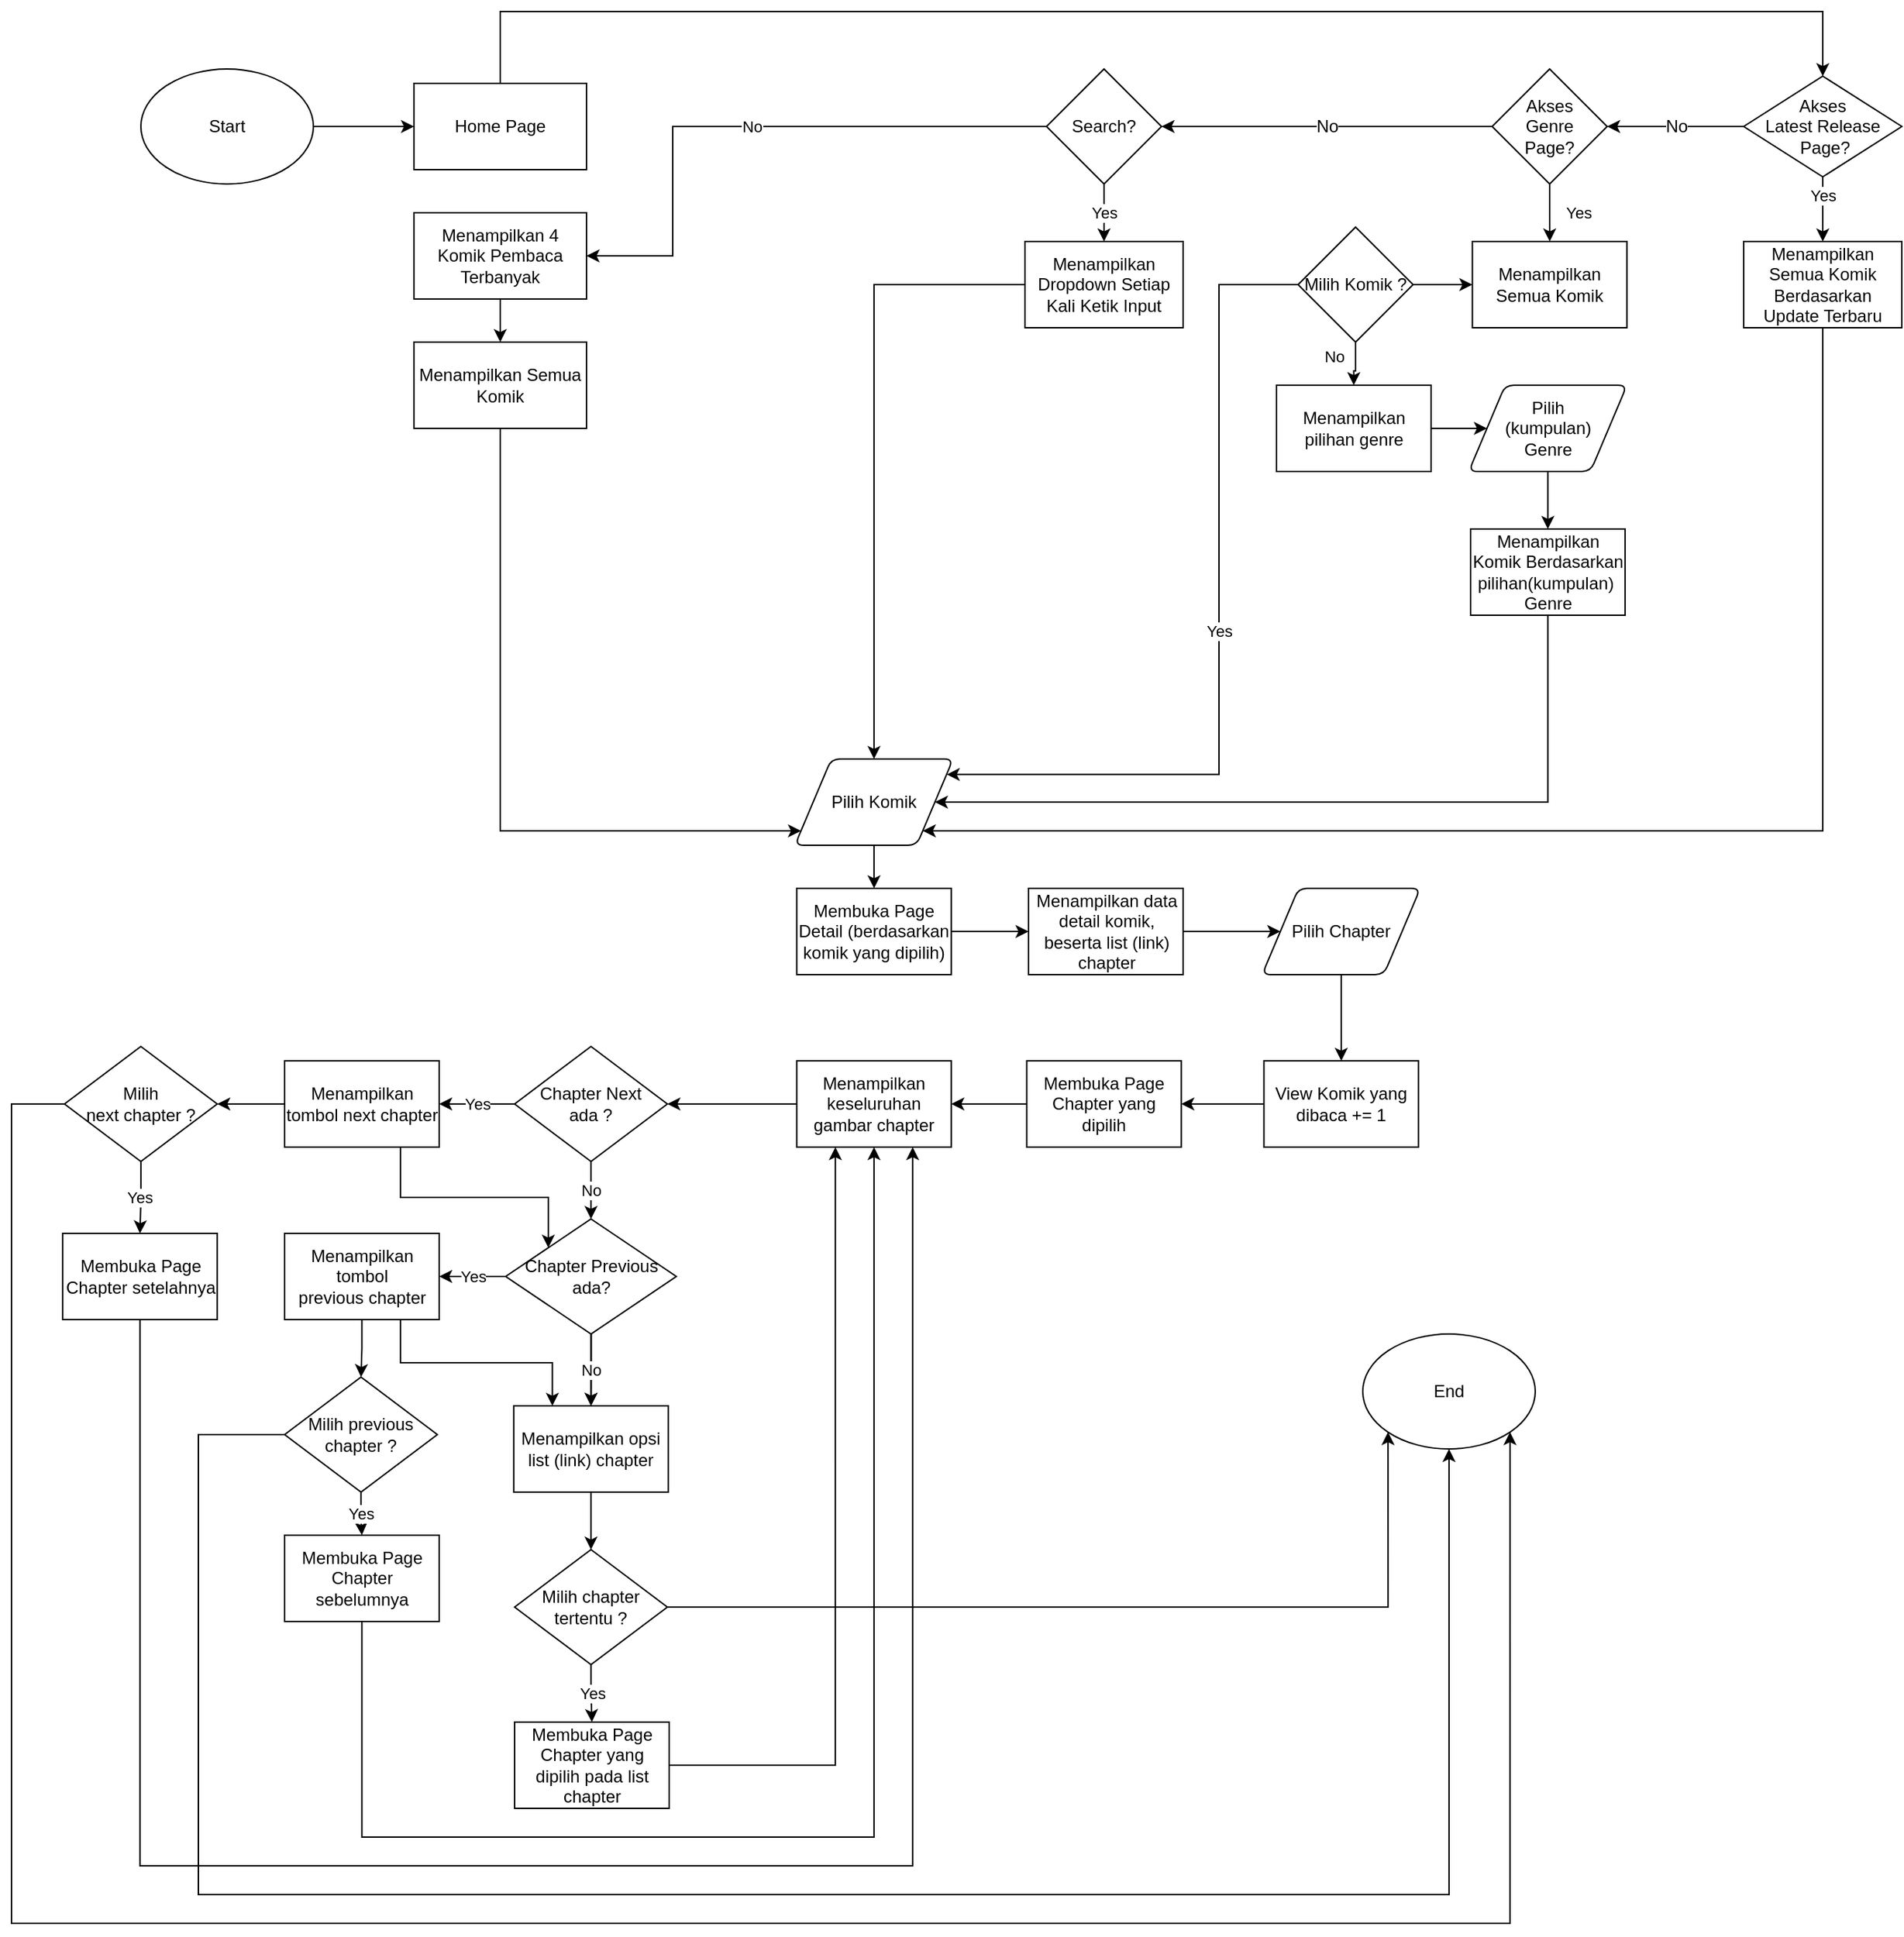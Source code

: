 <mxfile version="16.4.2" type="github" pages="2">
  <diagram id="MRGRqMaikFaxlfrI9b6N" name="Flow Diagram">
    <mxGraphModel dx="1038" dy="585" grid="1" gridSize="10" guides="1" tooltips="1" connect="1" arrows="1" fold="1" page="1" pageScale="1" pageWidth="850" pageHeight="1100" math="0" shadow="0">
      <root>
        <mxCell id="Ze1u-mU639IKuubqQdFr-0" />
        <mxCell id="Ze1u-mU639IKuubqQdFr-1" parent="Ze1u-mU639IKuubqQdFr-0" />
        <mxCell id="Ze1u-mU639IKuubqQdFr-2" value="Start" style="ellipse;whiteSpace=wrap;html=1;" parent="Ze1u-mU639IKuubqQdFr-1" vertex="1">
          <mxGeometry x="130" y="70" width="120" height="80" as="geometry" />
        </mxCell>
        <mxCell id="Ze1u-mU639IKuubqQdFr-3" value="End" style="ellipse;whiteSpace=wrap;html=1;" parent="Ze1u-mU639IKuubqQdFr-1" vertex="1">
          <mxGeometry x="980" y="950" width="120" height="80" as="geometry" />
        </mxCell>
        <mxCell id="Ze1u-mU639IKuubqQdFr-4" style="edgeStyle=elbowEdgeStyle;rounded=0;orthogonalLoop=1;jettySize=auto;html=1;entryX=0.5;entryY=0;entryDx=0;entryDy=0;elbow=vertical;" parent="Ze1u-mU639IKuubqQdFr-1" source="Ze1u-mU639IKuubqQdFr-5" target="Ze1u-mU639IKuubqQdFr-8" edge="1">
          <mxGeometry relative="1" as="geometry">
            <Array as="points">
              <mxPoint x="750" y="30" />
            </Array>
          </mxGeometry>
        </mxCell>
        <mxCell id="Ze1u-mU639IKuubqQdFr-5" value="Home Page" style="rounded=0;whiteSpace=wrap;html=1;" parent="Ze1u-mU639IKuubqQdFr-1" vertex="1">
          <mxGeometry x="320" y="80" width="120" height="60" as="geometry" />
        </mxCell>
        <mxCell id="Ze1u-mU639IKuubqQdFr-6" value="Yes" style="edgeStyle=orthogonalEdgeStyle;rounded=0;orthogonalLoop=1;jettySize=auto;html=1;" parent="Ze1u-mU639IKuubqQdFr-1" source="Ze1u-mU639IKuubqQdFr-8" target="Ze1u-mU639IKuubqQdFr-11" edge="1">
          <mxGeometry y="-10" relative="1" as="geometry">
            <mxPoint x="10" y="-10" as="offset" />
            <mxPoint x="1390" y="210" as="targetPoint" />
          </mxGeometry>
        </mxCell>
        <mxCell id="Ze1u-mU639IKuubqQdFr-7" value="No" style="edgeStyle=orthogonalEdgeStyle;rounded=0;orthogonalLoop=1;jettySize=auto;html=1;fontSize=12;" parent="Ze1u-mU639IKuubqQdFr-1" source="Ze1u-mU639IKuubqQdFr-8" target="Ze1u-mU639IKuubqQdFr-19" edge="1">
          <mxGeometry relative="1" as="geometry" />
        </mxCell>
        <mxCell id="Ze1u-mU639IKuubqQdFr-8" value="&lt;font style=&quot;font-size: 12px&quot;&gt;Akses &lt;br&gt;Latest Release&lt;br&gt;&amp;nbsp;Page?&lt;/font&gt;" style="rhombus;whiteSpace=wrap;html=1;" parent="Ze1u-mU639IKuubqQdFr-1" vertex="1">
          <mxGeometry x="1245" y="75" width="110" height="70" as="geometry" />
        </mxCell>
        <mxCell id="Ze1u-mU639IKuubqQdFr-9" value="Yes" style="edgeStyle=orthogonalEdgeStyle;rounded=0;orthogonalLoop=1;jettySize=auto;html=1;" parent="Ze1u-mU639IKuubqQdFr-1" source="Ze1u-mU639IKuubqQdFr-21" target="Ze1u-mU639IKuubqQdFr-16" edge="1">
          <mxGeometry relative="1" as="geometry">
            <Array as="points" />
            <mxPoint x="950" y="-60" as="sourcePoint" />
            <mxPoint as="offset" />
          </mxGeometry>
        </mxCell>
        <mxCell id="Ze1u-mU639IKuubqQdFr-10" style="edgeStyle=elbowEdgeStyle;shape=connector;rounded=0;orthogonalLoop=1;jettySize=auto;elbow=vertical;html=1;labelBackgroundColor=default;fontFamily=Helvetica;fontSize=11;fontColor=default;endArrow=classic;strokeColor=default;" parent="Ze1u-mU639IKuubqQdFr-1" source="Ze1u-mU639IKuubqQdFr-11" target="Ze1u-mU639IKuubqQdFr-24" edge="1">
          <mxGeometry relative="1" as="geometry">
            <Array as="points">
              <mxPoint x="900" y="600" />
            </Array>
          </mxGeometry>
        </mxCell>
        <mxCell id="Ze1u-mU639IKuubqQdFr-11" value="Menampilkan Semua Komik Berdasarkan Update Terbaru" style="rounded=0;whiteSpace=wrap;html=1;" parent="Ze1u-mU639IKuubqQdFr-1" vertex="1">
          <mxGeometry x="1245" y="190" width="110" height="60" as="geometry" />
        </mxCell>
        <mxCell id="Ze1u-mU639IKuubqQdFr-12" value="Menampilkan Semua Komik" style="rounded=0;whiteSpace=wrap;html=1;" parent="Ze1u-mU639IKuubqQdFr-1" vertex="1">
          <mxGeometry x="1056.25" y="190" width="107.5" height="60" as="geometry" />
        </mxCell>
        <mxCell id="Ze1u-mU639IKuubqQdFr-13" style="edgeStyle=orthogonalEdgeStyle;rounded=0;orthogonalLoop=1;jettySize=auto;html=1;" parent="Ze1u-mU639IKuubqQdFr-1" source="Ze1u-mU639IKuubqQdFr-14" target="Ze1u-mU639IKuubqQdFr-30" edge="1">
          <mxGeometry relative="1" as="geometry">
            <mxPoint x="1298.75" y="324" as="sourcePoint" />
            <mxPoint x="968.75" y="290" as="targetPoint" />
          </mxGeometry>
        </mxCell>
        <mxCell id="Ze1u-mU639IKuubqQdFr-14" value="Menampilkan pilihan genre" style="rounded=0;whiteSpace=wrap;html=1;" parent="Ze1u-mU639IKuubqQdFr-1" vertex="1">
          <mxGeometry x="920" y="290" width="107.5" height="60" as="geometry" />
        </mxCell>
        <mxCell id="Ze1u-mU639IKuubqQdFr-15" style="edgeStyle=orthogonalEdgeStyle;shape=connector;rounded=0;orthogonalLoop=1;jettySize=auto;html=1;labelBackgroundColor=default;fontFamily=Helvetica;fontSize=11;fontColor=default;endArrow=classic;strokeColor=default;elbow=vertical;" parent="Ze1u-mU639IKuubqQdFr-1" source="Ze1u-mU639IKuubqQdFr-16" target="Ze1u-mU639IKuubqQdFr-24" edge="1">
          <mxGeometry relative="1" as="geometry" />
        </mxCell>
        <mxCell id="Ze1u-mU639IKuubqQdFr-16" value="Menampilkan Dropdown Setiap Kali Ketik Input" style="rounded=0;whiteSpace=wrap;html=1;" parent="Ze1u-mU639IKuubqQdFr-1" vertex="1">
          <mxGeometry x="745" y="190" width="110" height="60" as="geometry" />
        </mxCell>
        <mxCell id="Ze1u-mU639IKuubqQdFr-17" value="Yes" style="edgeStyle=orthogonalEdgeStyle;rounded=0;orthogonalLoop=1;jettySize=auto;html=1;" parent="Ze1u-mU639IKuubqQdFr-1" source="Ze1u-mU639IKuubqQdFr-19" target="Ze1u-mU639IKuubqQdFr-12" edge="1">
          <mxGeometry y="20" relative="1" as="geometry">
            <mxPoint as="offset" />
            <mxPoint x="1275" y="64" as="targetPoint" />
          </mxGeometry>
        </mxCell>
        <mxCell id="Ze1u-mU639IKuubqQdFr-18" value="No" style="edgeStyle=orthogonalEdgeStyle;rounded=0;orthogonalLoop=1;jettySize=auto;html=1;fontSize=12;" parent="Ze1u-mU639IKuubqQdFr-1" source="Ze1u-mU639IKuubqQdFr-19" target="Ze1u-mU639IKuubqQdFr-21" edge="1">
          <mxGeometry relative="1" as="geometry" />
        </mxCell>
        <mxCell id="Ze1u-mU639IKuubqQdFr-19" value="&lt;span&gt;Akses&lt;br&gt;Genre&lt;br&gt;Page?&lt;br&gt;&lt;/span&gt;" style="rhombus;whiteSpace=wrap;html=1;" parent="Ze1u-mU639IKuubqQdFr-1" vertex="1">
          <mxGeometry x="1070" y="70" width="80" height="80" as="geometry" />
        </mxCell>
        <mxCell id="Ze1u-mU639IKuubqQdFr-20" value="No" style="edgeStyle=orthogonalEdgeStyle;shape=connector;rounded=0;orthogonalLoop=1;jettySize=auto;elbow=vertical;html=1;labelBackgroundColor=default;fontFamily=Helvetica;fontSize=11;fontColor=default;endArrow=classic;strokeColor=default;" parent="Ze1u-mU639IKuubqQdFr-1" source="Ze1u-mU639IKuubqQdFr-21" target="Ze1u-mU639IKuubqQdFr-26" edge="1">
          <mxGeometry relative="1" as="geometry">
            <Array as="points">
              <mxPoint x="500" y="110" />
              <mxPoint x="500" y="200" />
            </Array>
          </mxGeometry>
        </mxCell>
        <mxCell id="Ze1u-mU639IKuubqQdFr-21" value="&lt;span&gt;Search?&lt;/span&gt;" style="rhombus;whiteSpace=wrap;html=1;" parent="Ze1u-mU639IKuubqQdFr-1" vertex="1">
          <mxGeometry x="760" y="70" width="80" height="80" as="geometry" />
        </mxCell>
        <mxCell id="Ze1u-mU639IKuubqQdFr-22" style="edgeStyle=orthogonalEdgeStyle;rounded=0;orthogonalLoop=1;jettySize=auto;html=1;" parent="Ze1u-mU639IKuubqQdFr-1" source="Ze1u-mU639IKuubqQdFr-2" target="Ze1u-mU639IKuubqQdFr-5" edge="1">
          <mxGeometry relative="1" as="geometry">
            <mxPoint x="660" y="-140" as="sourcePoint" />
          </mxGeometry>
        </mxCell>
        <mxCell id="Ze1u-mU639IKuubqQdFr-23" style="edgeStyle=orthogonalEdgeStyle;shape=connector;rounded=0;orthogonalLoop=1;jettySize=auto;html=1;labelBackgroundColor=default;fontFamily=Helvetica;fontSize=11;fontColor=default;endArrow=classic;strokeColor=default;elbow=vertical;" parent="Ze1u-mU639IKuubqQdFr-1" source="Ze1u-mU639IKuubqQdFr-24" target="Ze1u-mU639IKuubqQdFr-38" edge="1">
          <mxGeometry relative="1" as="geometry" />
        </mxCell>
        <mxCell id="Ze1u-mU639IKuubqQdFr-24" value="Pilih Komik" style="shape=parallelogram;html=1;strokeWidth=1;perimeter=parallelogramPerimeter;whiteSpace=wrap;rounded=1;arcSize=12;size=0.23;fontSize=12;" parent="Ze1u-mU639IKuubqQdFr-1" vertex="1">
          <mxGeometry x="585" y="550" width="110" height="60" as="geometry" />
        </mxCell>
        <mxCell id="Ze1u-mU639IKuubqQdFr-25" style="edgeStyle=orthogonalEdgeStyle;rounded=0;orthogonalLoop=1;jettySize=auto;html=1;fontSize=12;" parent="Ze1u-mU639IKuubqQdFr-1" source="Ze1u-mU639IKuubqQdFr-26" target="Ze1u-mU639IKuubqQdFr-28" edge="1">
          <mxGeometry relative="1" as="geometry" />
        </mxCell>
        <mxCell id="Ze1u-mU639IKuubqQdFr-26" value="Menampilkan 4 Komik Pembaca Terbanyak" style="rounded=0;whiteSpace=wrap;html=1;" parent="Ze1u-mU639IKuubqQdFr-1" vertex="1">
          <mxGeometry x="320" y="170" width="120" height="60" as="geometry" />
        </mxCell>
        <mxCell id="Ze1u-mU639IKuubqQdFr-27" style="edgeStyle=elbowEdgeStyle;rounded=0;orthogonalLoop=1;jettySize=auto;html=1;fontSize=12;elbow=vertical;" parent="Ze1u-mU639IKuubqQdFr-1" source="Ze1u-mU639IKuubqQdFr-28" target="Ze1u-mU639IKuubqQdFr-24" edge="1">
          <mxGeometry relative="1" as="geometry">
            <Array as="points">
              <mxPoint x="520" y="600" />
              <mxPoint x="520" y="580" />
            </Array>
          </mxGeometry>
        </mxCell>
        <mxCell id="Ze1u-mU639IKuubqQdFr-28" value="Menampilkan Semua Komik" style="rounded=0;whiteSpace=wrap;html=1;" parent="Ze1u-mU639IKuubqQdFr-1" vertex="1">
          <mxGeometry x="320" y="260" width="120" height="60" as="geometry" />
        </mxCell>
        <mxCell id="Ze1u-mU639IKuubqQdFr-29" style="edgeStyle=elbowEdgeStyle;shape=connector;rounded=0;orthogonalLoop=1;jettySize=auto;elbow=vertical;html=1;labelBackgroundColor=default;fontFamily=Helvetica;fontSize=11;fontColor=default;endArrow=classic;strokeColor=default;" parent="Ze1u-mU639IKuubqQdFr-1" source="Ze1u-mU639IKuubqQdFr-30" target="Ze1u-mU639IKuubqQdFr-32" edge="1">
          <mxGeometry relative="1" as="geometry" />
        </mxCell>
        <mxCell id="Ze1u-mU639IKuubqQdFr-30" value="Pilih &lt;br&gt;(kumpulan)&lt;br&gt;Genre" style="shape=parallelogram;html=1;strokeWidth=1;perimeter=parallelogramPerimeter;whiteSpace=wrap;rounded=1;arcSize=12;size=0.23;fontSize=12;" parent="Ze1u-mU639IKuubqQdFr-1" vertex="1">
          <mxGeometry x="1053.75" y="290" width="110" height="60" as="geometry" />
        </mxCell>
        <mxCell id="Ze1u-mU639IKuubqQdFr-31" style="edgeStyle=elbowEdgeStyle;shape=connector;rounded=0;orthogonalLoop=1;jettySize=auto;html=1;labelBackgroundColor=default;fontFamily=Helvetica;fontSize=11;fontColor=default;endArrow=classic;strokeColor=default;elbow=vertical;" parent="Ze1u-mU639IKuubqQdFr-1" source="Ze1u-mU639IKuubqQdFr-32" target="Ze1u-mU639IKuubqQdFr-24" edge="1">
          <mxGeometry relative="1" as="geometry">
            <Array as="points">
              <mxPoint x="880" y="580" />
            </Array>
          </mxGeometry>
        </mxCell>
        <mxCell id="Ze1u-mU639IKuubqQdFr-32" value="Menampilkan Komik Berdasarkan pilihan(kumpulan)&amp;nbsp;&lt;br&gt;Genre" style="rounded=0;whiteSpace=wrap;html=1;" parent="Ze1u-mU639IKuubqQdFr-1" vertex="1">
          <mxGeometry x="1055" y="390" width="107.5" height="60" as="geometry" />
        </mxCell>
        <mxCell id="Ze1u-mU639IKuubqQdFr-33" value="Yes" style="edgeStyle=elbowEdgeStyle;shape=connector;rounded=0;orthogonalLoop=1;jettySize=auto;html=1;labelBackgroundColor=default;fontFamily=Helvetica;fontSize=11;fontColor=default;endArrow=classic;strokeColor=default;entryX=0.96;entryY=0.18;entryDx=0;entryDy=0;entryPerimeter=0;" parent="Ze1u-mU639IKuubqQdFr-1" source="Ze1u-mU639IKuubqQdFr-36" target="Ze1u-mU639IKuubqQdFr-24" edge="1">
          <mxGeometry x="0.01" relative="1" as="geometry">
            <Array as="points">
              <mxPoint x="880" y="390" />
            </Array>
            <mxPoint as="offset" />
          </mxGeometry>
        </mxCell>
        <mxCell id="Ze1u-mU639IKuubqQdFr-34" style="edgeStyle=orthogonalEdgeStyle;shape=connector;rounded=0;orthogonalLoop=1;jettySize=auto;html=1;labelBackgroundColor=default;fontFamily=Helvetica;fontSize=11;fontColor=default;endArrow=classic;strokeColor=default;elbow=vertical;" parent="Ze1u-mU639IKuubqQdFr-1" source="Ze1u-mU639IKuubqQdFr-36" target="Ze1u-mU639IKuubqQdFr-12" edge="1">
          <mxGeometry relative="1" as="geometry" />
        </mxCell>
        <mxCell id="Ze1u-mU639IKuubqQdFr-35" value="No" style="edgeStyle=orthogonalEdgeStyle;shape=connector;rounded=0;orthogonalLoop=1;jettySize=auto;html=1;labelBackgroundColor=default;fontFamily=Helvetica;fontSize=11;fontColor=default;endArrow=classic;strokeColor=default;elbow=vertical;" parent="Ze1u-mU639IKuubqQdFr-1" source="Ze1u-mU639IKuubqQdFr-36" target="Ze1u-mU639IKuubqQdFr-14" edge="1">
          <mxGeometry x="-0.36" y="-15" relative="1" as="geometry">
            <mxPoint as="offset" />
          </mxGeometry>
        </mxCell>
        <mxCell id="Ze1u-mU639IKuubqQdFr-36" value="&lt;span&gt;Milih Komik ?&lt;/span&gt;" style="rhombus;whiteSpace=wrap;html=1;" parent="Ze1u-mU639IKuubqQdFr-1" vertex="1">
          <mxGeometry x="935" y="180" width="80" height="80" as="geometry" />
        </mxCell>
        <mxCell id="Ze1u-mU639IKuubqQdFr-37" style="edgeStyle=orthogonalEdgeStyle;shape=connector;rounded=0;orthogonalLoop=1;jettySize=auto;html=1;labelBackgroundColor=default;fontFamily=Helvetica;fontSize=11;fontColor=default;endArrow=classic;strokeColor=default;elbow=vertical;" parent="Ze1u-mU639IKuubqQdFr-1" source="Ze1u-mU639IKuubqQdFr-38" target="Ze1u-mU639IKuubqQdFr-40" edge="1">
          <mxGeometry relative="1" as="geometry" />
        </mxCell>
        <mxCell id="Ze1u-mU639IKuubqQdFr-38" value="Membuka Page Detail (berdasarkan komik yang dipilih)" style="rounded=0;whiteSpace=wrap;html=1;" parent="Ze1u-mU639IKuubqQdFr-1" vertex="1">
          <mxGeometry x="586.25" y="640" width="107.5" height="60" as="geometry" />
        </mxCell>
        <mxCell id="Ze1u-mU639IKuubqQdFr-39" style="edgeStyle=orthogonalEdgeStyle;shape=connector;rounded=0;orthogonalLoop=1;jettySize=auto;html=1;labelBackgroundColor=default;fontFamily=Helvetica;fontSize=11;fontColor=default;endArrow=classic;strokeColor=default;elbow=vertical;" parent="Ze1u-mU639IKuubqQdFr-1" source="Ze1u-mU639IKuubqQdFr-40" target="Ze1u-mU639IKuubqQdFr-42" edge="1">
          <mxGeometry relative="1" as="geometry" />
        </mxCell>
        <mxCell id="Ze1u-mU639IKuubqQdFr-40" value="Menampilkan data detail komik, beserta list (link) chapter" style="rounded=0;whiteSpace=wrap;html=1;" parent="Ze1u-mU639IKuubqQdFr-1" vertex="1">
          <mxGeometry x="747.5" y="640" width="107.5" height="60" as="geometry" />
        </mxCell>
        <mxCell id="Ze1u-mU639IKuubqQdFr-41" style="edgeStyle=orthogonalEdgeStyle;shape=connector;rounded=0;orthogonalLoop=1;jettySize=auto;html=1;labelBackgroundColor=default;fontFamily=Helvetica;fontSize=11;fontColor=default;endArrow=classic;strokeColor=default;elbow=vertical;" parent="Ze1u-mU639IKuubqQdFr-1" source="Ze1u-mU639IKuubqQdFr-42" target="Ze1u-mU639IKuubqQdFr-44" edge="1">
          <mxGeometry relative="1" as="geometry" />
        </mxCell>
        <mxCell id="Ze1u-mU639IKuubqQdFr-42" value="Pilih Chapter" style="shape=parallelogram;html=1;strokeWidth=1;perimeter=parallelogramPerimeter;whiteSpace=wrap;rounded=1;arcSize=12;size=0.23;fontSize=12;" parent="Ze1u-mU639IKuubqQdFr-1" vertex="1">
          <mxGeometry x="910" y="640" width="110" height="60" as="geometry" />
        </mxCell>
        <mxCell id="Ze1u-mU639IKuubqQdFr-43" style="edgeStyle=orthogonalEdgeStyle;shape=connector;rounded=0;orthogonalLoop=1;jettySize=auto;html=1;labelBackgroundColor=default;fontFamily=Helvetica;fontSize=11;fontColor=default;endArrow=classic;strokeColor=default;elbow=vertical;" parent="Ze1u-mU639IKuubqQdFr-1" source="Ze1u-mU639IKuubqQdFr-44" target="Ze1u-mU639IKuubqQdFr-48" edge="1">
          <mxGeometry relative="1" as="geometry" />
        </mxCell>
        <mxCell id="Ze1u-mU639IKuubqQdFr-44" value="View Komik yang dibaca += 1" style="rounded=0;whiteSpace=wrap;html=1;" parent="Ze1u-mU639IKuubqQdFr-1" vertex="1">
          <mxGeometry x="911.25" y="760" width="107.5" height="60" as="geometry" />
        </mxCell>
        <mxCell id="Ze1u-mU639IKuubqQdFr-45" style="edgeStyle=orthogonalEdgeStyle;shape=connector;rounded=0;orthogonalLoop=1;jettySize=auto;html=1;labelBackgroundColor=default;fontFamily=Helvetica;fontSize=11;fontColor=default;endArrow=classic;strokeColor=default;elbow=vertical;" parent="Ze1u-mU639IKuubqQdFr-1" source="Ze1u-mU639IKuubqQdFr-46" target="Ze1u-mU639IKuubqQdFr-68" edge="1">
          <mxGeometry relative="1" as="geometry">
            <mxPoint x="316.87" y="790" as="targetPoint" />
          </mxGeometry>
        </mxCell>
        <mxCell id="Ze1u-mU639IKuubqQdFr-46" value="Menampilkan keseluruhan gambar chapter" style="rounded=0;whiteSpace=wrap;html=1;" parent="Ze1u-mU639IKuubqQdFr-1" vertex="1">
          <mxGeometry x="586.25" y="760" width="107.5" height="60" as="geometry" />
        </mxCell>
        <mxCell id="Ze1u-mU639IKuubqQdFr-47" style="edgeStyle=orthogonalEdgeStyle;shape=connector;rounded=0;orthogonalLoop=1;jettySize=auto;html=1;labelBackgroundColor=default;fontFamily=Helvetica;fontSize=11;fontColor=default;endArrow=classic;strokeColor=default;elbow=vertical;" parent="Ze1u-mU639IKuubqQdFr-1" source="Ze1u-mU639IKuubqQdFr-48" target="Ze1u-mU639IKuubqQdFr-46" edge="1">
          <mxGeometry relative="1" as="geometry" />
        </mxCell>
        <mxCell id="Ze1u-mU639IKuubqQdFr-48" value="Membuka Page Chapter&amp;nbsp;yang dipilih" style="rounded=0;whiteSpace=wrap;html=1;" parent="Ze1u-mU639IKuubqQdFr-1" vertex="1">
          <mxGeometry x="746.25" y="760" width="107.5" height="60" as="geometry" />
        </mxCell>
        <mxCell id="Ze1u-mU639IKuubqQdFr-49" style="edgeStyle=orthogonalEdgeStyle;shape=connector;rounded=0;orthogonalLoop=1;jettySize=auto;html=1;labelBackgroundColor=default;fontFamily=Helvetica;fontSize=11;fontColor=default;endArrow=classic;strokeColor=default;elbow=vertical;" parent="Ze1u-mU639IKuubqQdFr-1" source="Ze1u-mU639IKuubqQdFr-65" target="Ze1u-mU639IKuubqQdFr-52" edge="1">
          <mxGeometry relative="1" as="geometry">
            <mxPoint x="-66.847" y="820" as="sourcePoint" />
          </mxGeometry>
        </mxCell>
        <mxCell id="Ze1u-mU639IKuubqQdFr-50" value="Yes" style="edgeStyle=orthogonalEdgeStyle;shape=connector;rounded=0;orthogonalLoop=1;jettySize=auto;html=1;labelBackgroundColor=default;fontFamily=Helvetica;fontSize=11;fontColor=default;endArrow=classic;strokeColor=default;elbow=vertical;" parent="Ze1u-mU639IKuubqQdFr-1" source="Ze1u-mU639IKuubqQdFr-52" target="Ze1u-mU639IKuubqQdFr-57" edge="1">
          <mxGeometry relative="1" as="geometry" />
        </mxCell>
        <mxCell id="Ze1u-mU639IKuubqQdFr-51" style="edgeStyle=orthogonalEdgeStyle;shape=connector;rounded=0;orthogonalLoop=1;jettySize=auto;html=1;labelBackgroundColor=default;fontFamily=Helvetica;fontSize=11;fontColor=default;endArrow=classic;strokeColor=default;elbow=vertical;entryX=0;entryY=1;entryDx=0;entryDy=0;" parent="Ze1u-mU639IKuubqQdFr-1" source="Ze1u-mU639IKuubqQdFr-52" target="Ze1u-mU639IKuubqQdFr-3" edge="1">
          <mxGeometry relative="1" as="geometry" />
        </mxCell>
        <mxCell id="Ze1u-mU639IKuubqQdFr-52" value="&lt;span&gt;Milih chapter tertentu ?&lt;/span&gt;" style="rhombus;whiteSpace=wrap;html=1;" parent="Ze1u-mU639IKuubqQdFr-1" vertex="1">
          <mxGeometry x="390" y="1100" width="106.25" height="80" as="geometry" />
        </mxCell>
        <mxCell id="Ze1u-mU639IKuubqQdFr-53" value="Yes" style="edgeStyle=orthogonalEdgeStyle;shape=connector;rounded=0;orthogonalLoop=1;jettySize=auto;html=1;labelBackgroundColor=default;fontFamily=Helvetica;fontSize=11;fontColor=default;endArrow=classic;strokeColor=default;elbow=vertical;" parent="Ze1u-mU639IKuubqQdFr-1" source="Ze1u-mU639IKuubqQdFr-55" target="Ze1u-mU639IKuubqQdFr-62" edge="1">
          <mxGeometry relative="1" as="geometry" />
        </mxCell>
        <mxCell id="Ze1u-mU639IKuubqQdFr-54" style="edgeStyle=orthogonalEdgeStyle;shape=connector;rounded=0;orthogonalLoop=1;jettySize=auto;html=1;entryX=1;entryY=1;entryDx=0;entryDy=0;labelBackgroundColor=default;fontFamily=Helvetica;fontSize=11;fontColor=default;endArrow=classic;strokeColor=default;elbow=vertical;" parent="Ze1u-mU639IKuubqQdFr-1" source="Ze1u-mU639IKuubqQdFr-55" target="Ze1u-mU639IKuubqQdFr-3" edge="1">
          <mxGeometry relative="1" as="geometry">
            <Array as="points">
              <mxPoint x="40" y="790" />
              <mxPoint x="40" y="1360" />
              <mxPoint x="1082" y="1360" />
            </Array>
          </mxGeometry>
        </mxCell>
        <mxCell id="Ze1u-mU639IKuubqQdFr-55" value="&lt;span&gt;Milih &lt;br&gt;next chapter ?&lt;/span&gt;" style="rhombus;whiteSpace=wrap;html=1;" parent="Ze1u-mU639IKuubqQdFr-1" vertex="1">
          <mxGeometry x="76.87" y="750" width="106.25" height="80" as="geometry" />
        </mxCell>
        <mxCell id="Ze1u-mU639IKuubqQdFr-56" style="edgeStyle=orthogonalEdgeStyle;shape=connector;rounded=0;orthogonalLoop=1;jettySize=auto;html=1;labelBackgroundColor=default;fontFamily=Helvetica;fontSize=11;fontColor=default;endArrow=classic;strokeColor=default;elbow=vertical;entryX=0.25;entryY=1;entryDx=0;entryDy=0;" parent="Ze1u-mU639IKuubqQdFr-1" source="Ze1u-mU639IKuubqQdFr-57" target="Ze1u-mU639IKuubqQdFr-46" edge="1">
          <mxGeometry relative="1" as="geometry" />
        </mxCell>
        <mxCell id="Ze1u-mU639IKuubqQdFr-57" value="Membuka Page Chapter&amp;nbsp;yang dipilih pada list chapter" style="rounded=0;whiteSpace=wrap;html=1;" parent="Ze1u-mU639IKuubqQdFr-1" vertex="1">
          <mxGeometry x="390" y="1220" width="107.5" height="60" as="geometry" />
        </mxCell>
        <mxCell id="Ze1u-mU639IKuubqQdFr-58" value="Yes" style="edgeStyle=orthogonalEdgeStyle;shape=connector;rounded=0;orthogonalLoop=1;jettySize=auto;html=1;labelBackgroundColor=default;fontFamily=Helvetica;fontSize=11;fontColor=default;endArrow=classic;strokeColor=default;elbow=vertical;" parent="Ze1u-mU639IKuubqQdFr-1" source="Ze1u-mU639IKuubqQdFr-60" target="Ze1u-mU639IKuubqQdFr-64" edge="1">
          <mxGeometry relative="1" as="geometry" />
        </mxCell>
        <mxCell id="Ze1u-mU639IKuubqQdFr-59" style="edgeStyle=orthogonalEdgeStyle;shape=connector;rounded=0;orthogonalLoop=1;jettySize=auto;html=1;labelBackgroundColor=default;fontFamily=Helvetica;fontSize=11;fontColor=default;endArrow=classic;strokeColor=default;elbow=vertical;" parent="Ze1u-mU639IKuubqQdFr-1" source="Ze1u-mU639IKuubqQdFr-60" target="Ze1u-mU639IKuubqQdFr-3" edge="1">
          <mxGeometry relative="1" as="geometry">
            <Array as="points">
              <mxPoint x="170" y="1020" />
              <mxPoint x="170" y="1340" />
              <mxPoint x="1040" y="1340" />
            </Array>
          </mxGeometry>
        </mxCell>
        <mxCell id="Ze1u-mU639IKuubqQdFr-60" value="&lt;span&gt;Milih previous chapter ?&lt;/span&gt;" style="rhombus;whiteSpace=wrap;html=1;" parent="Ze1u-mU639IKuubqQdFr-1" vertex="1">
          <mxGeometry x="230" y="980" width="106.25" height="80" as="geometry" />
        </mxCell>
        <mxCell id="Ze1u-mU639IKuubqQdFr-61" style="edgeStyle=elbowEdgeStyle;shape=connector;rounded=0;orthogonalLoop=1;jettySize=auto;html=1;labelBackgroundColor=default;fontFamily=Helvetica;fontSize=11;fontColor=default;endArrow=classic;strokeColor=default;elbow=vertical;entryX=0.75;entryY=1;entryDx=0;entryDy=0;" parent="Ze1u-mU639IKuubqQdFr-1" source="Ze1u-mU639IKuubqQdFr-62" target="Ze1u-mU639IKuubqQdFr-46" edge="1">
          <mxGeometry relative="1" as="geometry">
            <Array as="points">
              <mxPoint x="410" y="1320" />
              <mxPoint x="220" y="1350" />
              <mxPoint x="560" y="1030" />
            </Array>
          </mxGeometry>
        </mxCell>
        <mxCell id="Ze1u-mU639IKuubqQdFr-62" value="Membuka Page Chapter setelahnya" style="rounded=0;whiteSpace=wrap;html=1;" parent="Ze1u-mU639IKuubqQdFr-1" vertex="1">
          <mxGeometry x="75.62" y="880" width="107.5" height="60" as="geometry" />
        </mxCell>
        <mxCell id="Ze1u-mU639IKuubqQdFr-63" style="edgeStyle=elbowEdgeStyle;shape=connector;rounded=0;orthogonalLoop=1;jettySize=auto;html=1;labelBackgroundColor=default;fontFamily=Helvetica;fontSize=11;fontColor=default;endArrow=classic;strokeColor=default;elbow=vertical;entryX=0.5;entryY=1;entryDx=0;entryDy=0;" parent="Ze1u-mU639IKuubqQdFr-1" source="Ze1u-mU639IKuubqQdFr-64" target="Ze1u-mU639IKuubqQdFr-46" edge="1">
          <mxGeometry relative="1" as="geometry">
            <Array as="points">
              <mxPoint x="460" y="1300" />
              <mxPoint x="490" y="1170" />
            </Array>
          </mxGeometry>
        </mxCell>
        <mxCell id="Ze1u-mU639IKuubqQdFr-64" value="Membuka Page Chapter sebelumnya" style="rounded=0;whiteSpace=wrap;html=1;" parent="Ze1u-mU639IKuubqQdFr-1" vertex="1">
          <mxGeometry x="230" y="1090" width="107.5" height="60" as="geometry" />
        </mxCell>
        <mxCell id="Ze1u-mU639IKuubqQdFr-65" value="Menampilkan opsi list (link) chapter" style="rounded=0;whiteSpace=wrap;html=1;" parent="Ze1u-mU639IKuubqQdFr-1" vertex="1">
          <mxGeometry x="389.38" y="1000" width="107.5" height="60" as="geometry" />
        </mxCell>
        <mxCell id="Ze1u-mU639IKuubqQdFr-66" value="Yes" style="edgeStyle=elbowEdgeStyle;shape=connector;rounded=0;orthogonalLoop=1;jettySize=auto;elbow=vertical;html=1;labelBackgroundColor=default;fontFamily=Helvetica;fontSize=11;fontColor=default;endArrow=classic;strokeColor=default;" parent="Ze1u-mU639IKuubqQdFr-1" source="Ze1u-mU639IKuubqQdFr-68" target="Ze1u-mU639IKuubqQdFr-71" edge="1">
          <mxGeometry relative="1" as="geometry" />
        </mxCell>
        <mxCell id="Ze1u-mU639IKuubqQdFr-67" value="No" style="edgeStyle=elbowEdgeStyle;shape=connector;rounded=0;orthogonalLoop=1;jettySize=auto;elbow=vertical;html=1;labelBackgroundColor=default;fontFamily=Helvetica;fontSize=11;fontColor=default;endArrow=classic;strokeColor=default;" parent="Ze1u-mU639IKuubqQdFr-1" source="Ze1u-mU639IKuubqQdFr-68" target="Ze1u-mU639IKuubqQdFr-75" edge="1">
          <mxGeometry relative="1" as="geometry">
            <mxPoint x="200" y="790" as="targetPoint" />
          </mxGeometry>
        </mxCell>
        <mxCell id="Ze1u-mU639IKuubqQdFr-68" value="&lt;span&gt;Chapter Next&lt;br&gt;ada ?&lt;br&gt;&lt;/span&gt;" style="rhombus;whiteSpace=wrap;html=1;" parent="Ze1u-mU639IKuubqQdFr-1" vertex="1">
          <mxGeometry x="390" y="750" width="106.25" height="80" as="geometry" />
        </mxCell>
        <mxCell id="Ze1u-mU639IKuubqQdFr-69" style="edgeStyle=elbowEdgeStyle;shape=connector;rounded=0;orthogonalLoop=1;jettySize=auto;elbow=vertical;html=1;labelBackgroundColor=default;fontFamily=Helvetica;fontSize=11;fontColor=default;endArrow=classic;strokeColor=default;entryX=0;entryY=0;entryDx=0;entryDy=0;exitX=0.75;exitY=1;exitDx=0;exitDy=0;" parent="Ze1u-mU639IKuubqQdFr-1" source="Ze1u-mU639IKuubqQdFr-71" target="Ze1u-mU639IKuubqQdFr-75" edge="1">
          <mxGeometry relative="1" as="geometry" />
        </mxCell>
        <mxCell id="Ze1u-mU639IKuubqQdFr-70" style="edgeStyle=orthogonalEdgeStyle;shape=connector;rounded=0;orthogonalLoop=1;jettySize=auto;html=1;labelBackgroundColor=default;fontFamily=Helvetica;fontSize=11;fontColor=default;endArrow=classic;strokeColor=default;elbow=vertical;" parent="Ze1u-mU639IKuubqQdFr-1" source="Ze1u-mU639IKuubqQdFr-71" target="Ze1u-mU639IKuubqQdFr-55" edge="1">
          <mxGeometry relative="1" as="geometry" />
        </mxCell>
        <mxCell id="Ze1u-mU639IKuubqQdFr-71" value="Menampilkan tombol next chapter" style="rounded=0;whiteSpace=wrap;html=1;" parent="Ze1u-mU639IKuubqQdFr-1" vertex="1">
          <mxGeometry x="230" y="760" width="107.5" height="60" as="geometry" />
        </mxCell>
        <mxCell id="Ze1u-mU639IKuubqQdFr-72" value="Yes" style="edgeStyle=elbowEdgeStyle;shape=connector;rounded=0;orthogonalLoop=1;jettySize=auto;elbow=vertical;html=1;labelBackgroundColor=default;fontFamily=Helvetica;fontSize=11;fontColor=default;endArrow=classic;strokeColor=default;" parent="Ze1u-mU639IKuubqQdFr-1" source="Ze1u-mU639IKuubqQdFr-75" target="Ze1u-mU639IKuubqQdFr-78" edge="1">
          <mxGeometry relative="1" as="geometry" />
        </mxCell>
        <mxCell id="Ze1u-mU639IKuubqQdFr-73" style="edgeStyle=orthogonalEdgeStyle;shape=connector;rounded=0;orthogonalLoop=1;jettySize=auto;elbow=vertical;html=1;labelBackgroundColor=default;fontFamily=Helvetica;fontSize=11;fontColor=default;endArrow=classic;strokeColor=default;" parent="Ze1u-mU639IKuubqQdFr-1" source="Ze1u-mU639IKuubqQdFr-75" target="Ze1u-mU639IKuubqQdFr-65" edge="1">
          <mxGeometry relative="1" as="geometry" />
        </mxCell>
        <mxCell id="Ze1u-mU639IKuubqQdFr-74" value="No" style="edgeStyle=orthogonalEdgeStyle;shape=connector;rounded=0;orthogonalLoop=1;jettySize=auto;html=1;labelBackgroundColor=default;fontFamily=Helvetica;fontSize=11;fontColor=default;endArrow=classic;strokeColor=default;elbow=vertical;" parent="Ze1u-mU639IKuubqQdFr-1" source="Ze1u-mU639IKuubqQdFr-75" target="Ze1u-mU639IKuubqQdFr-65" edge="1">
          <mxGeometry relative="1" as="geometry" />
        </mxCell>
        <mxCell id="Ze1u-mU639IKuubqQdFr-75" value="&lt;span&gt;Chapter Previous ada?&lt;br&gt;&lt;/span&gt;" style="rhombus;whiteSpace=wrap;html=1;" parent="Ze1u-mU639IKuubqQdFr-1" vertex="1">
          <mxGeometry x="383.75" y="870" width="118.75" height="80" as="geometry" />
        </mxCell>
        <mxCell id="Ze1u-mU639IKuubqQdFr-76" style="edgeStyle=elbowEdgeStyle;shape=connector;rounded=0;orthogonalLoop=1;jettySize=auto;elbow=vertical;html=1;labelBackgroundColor=default;fontFamily=Helvetica;fontSize=11;fontColor=default;endArrow=classic;strokeColor=default;entryX=0.25;entryY=0;entryDx=0;entryDy=0;exitX=0.75;exitY=1;exitDx=0;exitDy=0;" parent="Ze1u-mU639IKuubqQdFr-1" source="Ze1u-mU639IKuubqQdFr-78" target="Ze1u-mU639IKuubqQdFr-65" edge="1">
          <mxGeometry relative="1" as="geometry" />
        </mxCell>
        <mxCell id="Ze1u-mU639IKuubqQdFr-77" style="edgeStyle=orthogonalEdgeStyle;shape=connector;rounded=0;orthogonalLoop=1;jettySize=auto;html=1;labelBackgroundColor=default;fontFamily=Helvetica;fontSize=11;fontColor=default;endArrow=classic;strokeColor=default;elbow=vertical;" parent="Ze1u-mU639IKuubqQdFr-1" source="Ze1u-mU639IKuubqQdFr-78" target="Ze1u-mU639IKuubqQdFr-60" edge="1">
          <mxGeometry relative="1" as="geometry" />
        </mxCell>
        <mxCell id="Ze1u-mU639IKuubqQdFr-78" value="Menampilkan tombol previous&amp;nbsp;chapter" style="rounded=0;whiteSpace=wrap;html=1;" parent="Ze1u-mU639IKuubqQdFr-1" vertex="1">
          <mxGeometry x="230" y="880" width="107.5" height="60" as="geometry" />
        </mxCell>
      </root>
    </mxGraphModel>
  </diagram>
  <diagram id="wrs3EeRe1XAoVPOYjwOV" name="Database">
    <mxGraphModel dx="1038" dy="585" grid="1" gridSize="10" guides="1" tooltips="1" connect="1" arrows="1" fold="1" page="1" pageScale="1" pageWidth="1169" pageHeight="827" math="0" shadow="0">
      <root>
        <mxCell id="-s9eucsxa9xEwZDcNZ4z-0" />
        <mxCell id="-s9eucsxa9xEwZDcNZ4z-1" parent="-s9eucsxa9xEwZDcNZ4z-0" />
        <mxCell id="yfv2P7c2APq6ry4HA8P3-0" value="Komik" style="shape=table;startSize=30;container=1;collapsible=1;childLayout=tableLayout;fixedRows=1;rowLines=0;fontStyle=1;align=center;resizeLast=1;" parent="-s9eucsxa9xEwZDcNZ4z-1" vertex="1">
          <mxGeometry x="110" y="205" width="210" height="250" as="geometry" />
        </mxCell>
        <mxCell id="yfv2P7c2APq6ry4HA8P3-1" value="" style="shape=partialRectangle;collapsible=0;dropTarget=0;pointerEvents=0;fillColor=none;top=0;left=0;bottom=1;right=0;points=[[0,0.5],[1,0.5]];portConstraint=eastwest;" parent="yfv2P7c2APq6ry4HA8P3-0" vertex="1">
          <mxGeometry y="30" width="210" height="30" as="geometry" />
        </mxCell>
        <mxCell id="yfv2P7c2APq6ry4HA8P3-2" value="PK" style="shape=partialRectangle;connectable=0;fillColor=none;top=0;left=0;bottom=0;right=0;fontStyle=1;overflow=hidden;" parent="yfv2P7c2APq6ry4HA8P3-1" vertex="1">
          <mxGeometry width="30" height="30" as="geometry">
            <mxRectangle width="30" height="30" as="alternateBounds" />
          </mxGeometry>
        </mxCell>
        <mxCell id="yfv2P7c2APq6ry4HA8P3-3" value="komik_id : int (100)" style="shape=partialRectangle;connectable=0;fillColor=none;top=0;left=0;bottom=0;right=0;align=left;spacingLeft=6;fontStyle=5;overflow=hidden;" parent="yfv2P7c2APq6ry4HA8P3-1" vertex="1">
          <mxGeometry x="30" width="180" height="30" as="geometry">
            <mxRectangle width="180" height="30" as="alternateBounds" />
          </mxGeometry>
        </mxCell>
        <mxCell id="yfv2P7c2APq6ry4HA8P3-4" value="" style="shape=partialRectangle;collapsible=0;dropTarget=0;pointerEvents=0;fillColor=none;top=0;left=0;bottom=0;right=0;points=[[0,0.5],[1,0.5]];portConstraint=eastwest;" parent="yfv2P7c2APq6ry4HA8P3-0" vertex="1">
          <mxGeometry y="60" width="210" height="30" as="geometry" />
        </mxCell>
        <mxCell id="yfv2P7c2APq6ry4HA8P3-5" value="" style="shape=partialRectangle;connectable=0;fillColor=none;top=0;left=0;bottom=0;right=0;editable=1;overflow=hidden;" parent="yfv2P7c2APq6ry4HA8P3-4" vertex="1">
          <mxGeometry width="30" height="30" as="geometry">
            <mxRectangle width="30" height="30" as="alternateBounds" />
          </mxGeometry>
        </mxCell>
        <mxCell id="yfv2P7c2APq6ry4HA8P3-6" value="nama_komik : varchar (255)" style="shape=partialRectangle;connectable=0;fillColor=none;top=0;left=0;bottom=0;right=0;align=left;spacingLeft=6;overflow=hidden;" parent="yfv2P7c2APq6ry4HA8P3-4" vertex="1">
          <mxGeometry x="30" width="180" height="30" as="geometry">
            <mxRectangle width="180" height="30" as="alternateBounds" />
          </mxGeometry>
        </mxCell>
        <mxCell id="kB7cFKpBmMDKzrJOHdMw-14" value="" style="shape=partialRectangle;collapsible=0;dropTarget=0;pointerEvents=0;fillColor=none;top=0;left=0;bottom=0;right=0;points=[[0,0.5],[1,0.5]];portConstraint=eastwest;" parent="yfv2P7c2APq6ry4HA8P3-0" vertex="1">
          <mxGeometry y="90" width="210" height="30" as="geometry" />
        </mxCell>
        <mxCell id="kB7cFKpBmMDKzrJOHdMw-15" value="" style="shape=partialRectangle;connectable=0;fillColor=none;top=0;left=0;bottom=0;right=0;editable=1;overflow=hidden;" parent="kB7cFKpBmMDKzrJOHdMw-14" vertex="1">
          <mxGeometry width="30" height="30" as="geometry">
            <mxRectangle width="30" height="30" as="alternateBounds" />
          </mxGeometry>
        </mxCell>
        <mxCell id="kB7cFKpBmMDKzrJOHdMw-16" value="cover_komik : varchar (100)" style="shape=partialRectangle;connectable=0;fillColor=none;top=0;left=0;bottom=0;right=0;align=left;spacingLeft=6;overflow=hidden;" parent="kB7cFKpBmMDKzrJOHdMw-14" vertex="1">
          <mxGeometry x="30" width="180" height="30" as="geometry">
            <mxRectangle width="180" height="30" as="alternateBounds" />
          </mxGeometry>
        </mxCell>
        <mxCell id="yfv2P7c2APq6ry4HA8P3-10" value="" style="shape=partialRectangle;collapsible=0;dropTarget=0;pointerEvents=0;fillColor=none;top=0;left=0;bottom=0;right=0;points=[[0,0.5],[1,0.5]];portConstraint=eastwest;" parent="yfv2P7c2APq6ry4HA8P3-0" vertex="1">
          <mxGeometry y="120" width="210" height="30" as="geometry" />
        </mxCell>
        <mxCell id="yfv2P7c2APq6ry4HA8P3-11" value="" style="shape=partialRectangle;connectable=0;fillColor=none;top=0;left=0;bottom=0;right=0;editable=1;overflow=hidden;" parent="yfv2P7c2APq6ry4HA8P3-10" vertex="1">
          <mxGeometry width="30" height="30" as="geometry">
            <mxRectangle width="30" height="30" as="alternateBounds" />
          </mxGeometry>
        </mxCell>
        <mxCell id="yfv2P7c2APq6ry4HA8P3-12" value="kategori : varchar (15)" style="shape=partialRectangle;connectable=0;fillColor=none;top=0;left=0;bottom=0;right=0;align=left;spacingLeft=6;overflow=hidden;" parent="yfv2P7c2APq6ry4HA8P3-10" vertex="1">
          <mxGeometry x="30" width="180" height="30" as="geometry">
            <mxRectangle width="180" height="30" as="alternateBounds" />
          </mxGeometry>
        </mxCell>
        <mxCell id="yfv2P7c2APq6ry4HA8P3-32" value="" style="shape=partialRectangle;collapsible=0;dropTarget=0;pointerEvents=0;fillColor=none;top=0;left=0;bottom=0;right=0;points=[[0,0.5],[1,0.5]];portConstraint=eastwest;" parent="yfv2P7c2APq6ry4HA8P3-0" vertex="1">
          <mxGeometry y="150" width="210" height="30" as="geometry" />
        </mxCell>
        <mxCell id="yfv2P7c2APq6ry4HA8P3-33" value="" style="shape=partialRectangle;connectable=0;fillColor=none;top=0;left=0;bottom=0;right=0;editable=1;overflow=hidden;" parent="yfv2P7c2APq6ry4HA8P3-32" vertex="1">
          <mxGeometry width="30" height="30" as="geometry">
            <mxRectangle width="30" height="30" as="alternateBounds" />
          </mxGeometry>
        </mxCell>
        <mxCell id="yfv2P7c2APq6ry4HA8P3-34" value="deskripsi : varchar (2000)" style="shape=partialRectangle;connectable=0;fillColor=none;top=0;left=0;bottom=0;right=0;align=left;spacingLeft=6;overflow=hidden;" parent="yfv2P7c2APq6ry4HA8P3-32" vertex="1">
          <mxGeometry x="30" width="180" height="30" as="geometry">
            <mxRectangle width="180" height="30" as="alternateBounds" />
          </mxGeometry>
        </mxCell>
        <mxCell id="yfv2P7c2APq6ry4HA8P3-38" value="" style="shape=partialRectangle;collapsible=0;dropTarget=0;pointerEvents=0;fillColor=none;top=0;left=0;bottom=0;right=0;points=[[0,0.5],[1,0.5]];portConstraint=eastwest;" parent="yfv2P7c2APq6ry4HA8P3-0" vertex="1">
          <mxGeometry y="180" width="210" height="30" as="geometry" />
        </mxCell>
        <mxCell id="yfv2P7c2APq6ry4HA8P3-39" value="" style="shape=partialRectangle;connectable=0;fillColor=none;top=0;left=0;bottom=0;right=0;editable=1;overflow=hidden;" parent="yfv2P7c2APq6ry4HA8P3-38" vertex="1">
          <mxGeometry width="30" height="30" as="geometry">
            <mxRectangle width="30" height="30" as="alternateBounds" />
          </mxGeometry>
        </mxCell>
        <mxCell id="yfv2P7c2APq6ry4HA8P3-40" value="waktu_rilis : year (4)" style="shape=partialRectangle;connectable=0;fillColor=none;top=0;left=0;bottom=0;right=0;align=left;spacingLeft=6;overflow=hidden;" parent="yfv2P7c2APq6ry4HA8P3-38" vertex="1">
          <mxGeometry x="30" width="180" height="30" as="geometry">
            <mxRectangle width="180" height="30" as="alternateBounds" />
          </mxGeometry>
        </mxCell>
        <mxCell id="ZCAlpIim8Fr-iBmvIWnh-6" value="" style="shape=partialRectangle;collapsible=0;dropTarget=0;pointerEvents=0;fillColor=none;top=0;left=0;bottom=0;right=0;points=[[0,0.5],[1,0.5]];portConstraint=eastwest;" parent="yfv2P7c2APq6ry4HA8P3-0" vertex="1">
          <mxGeometry y="210" width="210" height="30" as="geometry" />
        </mxCell>
        <mxCell id="ZCAlpIim8Fr-iBmvIWnh-7" value="" style="shape=partialRectangle;connectable=0;fillColor=none;top=0;left=0;bottom=0;right=0;editable=1;overflow=hidden;" parent="ZCAlpIim8Fr-iBmvIWnh-6" vertex="1">
          <mxGeometry width="30" height="30" as="geometry">
            <mxRectangle width="30" height="30" as="alternateBounds" />
          </mxGeometry>
        </mxCell>
        <mxCell id="ZCAlpIim8Fr-iBmvIWnh-8" value="total_views : int (11)" style="shape=partialRectangle;connectable=0;fillColor=none;top=0;left=0;bottom=0;right=0;align=left;spacingLeft=6;overflow=hidden;" parent="ZCAlpIim8Fr-iBmvIWnh-6" vertex="1">
          <mxGeometry x="30" width="180" height="30" as="geometry">
            <mxRectangle width="180" height="30" as="alternateBounds" />
          </mxGeometry>
        </mxCell>
        <mxCell id="yfv2P7c2APq6ry4HA8P3-44" value="Genre" style="shape=table;startSize=30;container=1;collapsible=1;childLayout=tableLayout;fixedRows=1;rowLines=0;fontStyle=1;align=center;resizeLast=1;" parent="-s9eucsxa9xEwZDcNZ4z-1" vertex="1">
          <mxGeometry x="660" y="280" width="200" height="100" as="geometry" />
        </mxCell>
        <mxCell id="yfv2P7c2APq6ry4HA8P3-45" value="" style="shape=partialRectangle;collapsible=0;dropTarget=0;pointerEvents=0;fillColor=none;top=0;left=0;bottom=1;right=0;points=[[0,0.5],[1,0.5]];portConstraint=eastwest;" parent="yfv2P7c2APq6ry4HA8P3-44" vertex="1">
          <mxGeometry y="30" width="200" height="30" as="geometry" />
        </mxCell>
        <mxCell id="yfv2P7c2APq6ry4HA8P3-46" value="PK" style="shape=partialRectangle;connectable=0;fillColor=none;top=0;left=0;bottom=0;right=0;fontStyle=1;overflow=hidden;" parent="yfv2P7c2APq6ry4HA8P3-45" vertex="1">
          <mxGeometry width="30" height="30" as="geometry">
            <mxRectangle width="30" height="30" as="alternateBounds" />
          </mxGeometry>
        </mxCell>
        <mxCell id="yfv2P7c2APq6ry4HA8P3-47" value="genre_id : int (11)" style="shape=partialRectangle;connectable=0;fillColor=none;top=0;left=0;bottom=0;right=0;align=left;spacingLeft=6;fontStyle=5;overflow=hidden;" parent="yfv2P7c2APq6ry4HA8P3-45" vertex="1">
          <mxGeometry x="30" width="170" height="30" as="geometry">
            <mxRectangle width="170" height="30" as="alternateBounds" />
          </mxGeometry>
        </mxCell>
        <mxCell id="yfv2P7c2APq6ry4HA8P3-48" value="" style="shape=partialRectangle;collapsible=0;dropTarget=0;pointerEvents=0;fillColor=none;top=0;left=0;bottom=0;right=0;points=[[0,0.5],[1,0.5]];portConstraint=eastwest;" parent="yfv2P7c2APq6ry4HA8P3-44" vertex="1">
          <mxGeometry y="60" width="200" height="30" as="geometry" />
        </mxCell>
        <mxCell id="yfv2P7c2APq6ry4HA8P3-49" value="" style="shape=partialRectangle;connectable=0;fillColor=none;top=0;left=0;bottom=0;right=0;editable=1;overflow=hidden;" parent="yfv2P7c2APq6ry4HA8P3-48" vertex="1">
          <mxGeometry width="30" height="30" as="geometry">
            <mxRectangle width="30" height="30" as="alternateBounds" />
          </mxGeometry>
        </mxCell>
        <mxCell id="yfv2P7c2APq6ry4HA8P3-50" value="nama_genre : varchar (15)" style="shape=partialRectangle;connectable=0;fillColor=none;top=0;left=0;bottom=0;right=0;align=left;spacingLeft=6;overflow=hidden;" parent="yfv2P7c2APq6ry4HA8P3-48" vertex="1">
          <mxGeometry x="30" width="170" height="30" as="geometry">
            <mxRectangle width="170" height="30" as="alternateBounds" />
          </mxGeometry>
        </mxCell>
        <mxCell id="yfv2P7c2APq6ry4HA8P3-66" value="List_Genre" style="shape=table;startSize=30;container=1;collapsible=1;childLayout=tableLayout;fixedRows=1;rowLines=0;fontStyle=1;align=center;resizeLast=1;" parent="-s9eucsxa9xEwZDcNZ4z-1" vertex="1">
          <mxGeometry x="405" y="265" width="180" height="130" as="geometry" />
        </mxCell>
        <mxCell id="yfv2P7c2APq6ry4HA8P3-67" value="" style="shape=partialRectangle;collapsible=0;dropTarget=0;pointerEvents=0;fillColor=none;top=0;left=0;bottom=1;right=0;points=[[0,0.5],[1,0.5]];portConstraint=eastwest;" parent="yfv2P7c2APq6ry4HA8P3-66" vertex="1">
          <mxGeometry y="30" width="180" height="30" as="geometry" />
        </mxCell>
        <mxCell id="yfv2P7c2APq6ry4HA8P3-68" value="PK" style="shape=partialRectangle;connectable=0;fillColor=none;top=0;left=0;bottom=0;right=0;fontStyle=1;overflow=hidden;" parent="yfv2P7c2APq6ry4HA8P3-67" vertex="1">
          <mxGeometry width="30" height="30" as="geometry">
            <mxRectangle width="30" height="30" as="alternateBounds" />
          </mxGeometry>
        </mxCell>
        <mxCell id="yfv2P7c2APq6ry4HA8P3-69" value="list_genre_id : int (11)" style="shape=partialRectangle;connectable=0;fillColor=none;top=0;left=0;bottom=0;right=0;align=left;spacingLeft=6;fontStyle=5;overflow=hidden;" parent="yfv2P7c2APq6ry4HA8P3-67" vertex="1">
          <mxGeometry x="30" width="150" height="30" as="geometry">
            <mxRectangle width="150" height="30" as="alternateBounds" />
          </mxGeometry>
        </mxCell>
        <mxCell id="yfv2P7c2APq6ry4HA8P3-70" value="" style="shape=partialRectangle;collapsible=0;dropTarget=0;pointerEvents=0;fillColor=none;top=0;left=0;bottom=0;right=0;points=[[0,0.5],[1,0.5]];portConstraint=eastwest;" parent="yfv2P7c2APq6ry4HA8P3-66" vertex="1">
          <mxGeometry y="60" width="180" height="30" as="geometry" />
        </mxCell>
        <mxCell id="yfv2P7c2APq6ry4HA8P3-71" value="FK" style="shape=partialRectangle;connectable=0;fillColor=none;top=0;left=0;bottom=0;right=0;editable=1;overflow=hidden;" parent="yfv2P7c2APq6ry4HA8P3-70" vertex="1">
          <mxGeometry width="30" height="30" as="geometry">
            <mxRectangle width="30" height="30" as="alternateBounds" />
          </mxGeometry>
        </mxCell>
        <mxCell id="yfv2P7c2APq6ry4HA8P3-72" value="komik_id : int (11)" style="shape=partialRectangle;connectable=0;fillColor=none;top=0;left=0;bottom=0;right=0;align=left;spacingLeft=6;overflow=hidden;" parent="yfv2P7c2APq6ry4HA8P3-70" vertex="1">
          <mxGeometry x="30" width="150" height="30" as="geometry">
            <mxRectangle width="150" height="30" as="alternateBounds" />
          </mxGeometry>
        </mxCell>
        <mxCell id="yfv2P7c2APq6ry4HA8P3-73" value="" style="shape=partialRectangle;collapsible=0;dropTarget=0;pointerEvents=0;fillColor=none;top=0;left=0;bottom=0;right=0;points=[[0,0.5],[1,0.5]];portConstraint=eastwest;" parent="yfv2P7c2APq6ry4HA8P3-66" vertex="1">
          <mxGeometry y="90" width="180" height="30" as="geometry" />
        </mxCell>
        <mxCell id="yfv2P7c2APq6ry4HA8P3-74" value="FK" style="shape=partialRectangle;connectable=0;fillColor=none;top=0;left=0;bottom=0;right=0;editable=1;overflow=hidden;" parent="yfv2P7c2APq6ry4HA8P3-73" vertex="1">
          <mxGeometry width="30" height="30" as="geometry">
            <mxRectangle width="30" height="30" as="alternateBounds" />
          </mxGeometry>
        </mxCell>
        <mxCell id="yfv2P7c2APq6ry4HA8P3-75" value="genre_id : int (11)" style="shape=partialRectangle;connectable=0;fillColor=none;top=0;left=0;bottom=0;right=0;align=left;spacingLeft=6;overflow=hidden;" parent="yfv2P7c2APq6ry4HA8P3-73" vertex="1">
          <mxGeometry x="30" width="150" height="30" as="geometry">
            <mxRectangle width="150" height="30" as="alternateBounds" />
          </mxGeometry>
        </mxCell>
        <mxCell id="yfv2P7c2APq6ry4HA8P3-76" value="" style="edgeStyle=entityRelationEdgeStyle;fontSize=12;html=1;endArrow=ERoneToMany;startArrow=ERmandOne;rounded=0;" parent="-s9eucsxa9xEwZDcNZ4z-1" source="yfv2P7c2APq6ry4HA8P3-0" target="yfv2P7c2APq6ry4HA8P3-66" edge="1">
          <mxGeometry width="100" height="100" relative="1" as="geometry">
            <mxPoint x="390" y="440" as="sourcePoint" />
            <mxPoint x="490" y="340" as="targetPoint" />
          </mxGeometry>
        </mxCell>
        <mxCell id="yfv2P7c2APq6ry4HA8P3-77" value="" style="edgeStyle=entityRelationEdgeStyle;fontSize=12;html=1;endArrow=ERoneToMany;startArrow=ERmandOne;rounded=0;" parent="-s9eucsxa9xEwZDcNZ4z-1" source="yfv2P7c2APq6ry4HA8P3-44" target="yfv2P7c2APq6ry4HA8P3-66" edge="1">
          <mxGeometry width="100" height="100" relative="1" as="geometry">
            <mxPoint x="400" y="450" as="sourcePoint" />
            <mxPoint x="500" y="350" as="targetPoint" />
          </mxGeometry>
        </mxCell>
        <mxCell id="yfv2P7c2APq6ry4HA8P3-78" value="Chapter" style="shape=table;startSize=30;container=1;collapsible=1;childLayout=tableLayout;fixedRows=1;rowLines=0;fontStyle=1;align=center;resizeLast=1;" parent="-s9eucsxa9xEwZDcNZ4z-1" vertex="1">
          <mxGeometry x="110" y="530" width="210" height="160" as="geometry" />
        </mxCell>
        <mxCell id="yfv2P7c2APq6ry4HA8P3-79" value="" style="shape=partialRectangle;collapsible=0;dropTarget=0;pointerEvents=0;fillColor=none;top=0;left=0;bottom=1;right=0;points=[[0,0.5],[1,0.5]];portConstraint=eastwest;" parent="yfv2P7c2APq6ry4HA8P3-78" vertex="1">
          <mxGeometry y="30" width="210" height="30" as="geometry" />
        </mxCell>
        <mxCell id="yfv2P7c2APq6ry4HA8P3-80" value="PK" style="shape=partialRectangle;connectable=0;fillColor=none;top=0;left=0;bottom=0;right=0;fontStyle=1;overflow=hidden;" parent="yfv2P7c2APq6ry4HA8P3-79" vertex="1">
          <mxGeometry width="30" height="30" as="geometry">
            <mxRectangle width="30" height="30" as="alternateBounds" />
          </mxGeometry>
        </mxCell>
        <mxCell id="yfv2P7c2APq6ry4HA8P3-81" value="chapter_id (char 15)" style="shape=partialRectangle;connectable=0;fillColor=none;top=0;left=0;bottom=0;right=0;align=left;spacingLeft=6;fontStyle=5;overflow=hidden;" parent="yfv2P7c2APq6ry4HA8P3-79" vertex="1">
          <mxGeometry x="30" width="180" height="30" as="geometry">
            <mxRectangle width="180" height="30" as="alternateBounds" />
          </mxGeometry>
        </mxCell>
        <mxCell id="yfv2P7c2APq6ry4HA8P3-82" value="" style="shape=partialRectangle;collapsible=0;dropTarget=0;pointerEvents=0;fillColor=none;top=0;left=0;bottom=0;right=0;points=[[0,0.5],[1,0.5]];portConstraint=eastwest;" parent="yfv2P7c2APq6ry4HA8P3-78" vertex="1">
          <mxGeometry y="60" width="210" height="30" as="geometry" />
        </mxCell>
        <mxCell id="yfv2P7c2APq6ry4HA8P3-83" value="FK" style="shape=partialRectangle;connectable=0;fillColor=none;top=0;left=0;bottom=0;right=0;editable=1;overflow=hidden;" parent="yfv2P7c2APq6ry4HA8P3-82" vertex="1">
          <mxGeometry width="30" height="30" as="geometry">
            <mxRectangle width="30" height="30" as="alternateBounds" />
          </mxGeometry>
        </mxCell>
        <mxCell id="yfv2P7c2APq6ry4HA8P3-84" value="komik_id (char 15)" style="shape=partialRectangle;connectable=0;fillColor=none;top=0;left=0;bottom=0;right=0;align=left;spacingLeft=6;overflow=hidden;" parent="yfv2P7c2APq6ry4HA8P3-82" vertex="1">
          <mxGeometry x="30" width="180" height="30" as="geometry">
            <mxRectangle width="180" height="30" as="alternateBounds" />
          </mxGeometry>
        </mxCell>
        <mxCell id="yfv2P7c2APq6ry4HA8P3-85" value="" style="shape=partialRectangle;collapsible=0;dropTarget=0;pointerEvents=0;fillColor=none;top=0;left=0;bottom=0;right=0;points=[[0,0.5],[1,0.5]];portConstraint=eastwest;" parent="yfv2P7c2APq6ry4HA8P3-78" vertex="1">
          <mxGeometry y="90" width="210" height="30" as="geometry" />
        </mxCell>
        <mxCell id="yfv2P7c2APq6ry4HA8P3-86" value="" style="shape=partialRectangle;connectable=0;fillColor=none;top=0;left=0;bottom=0;right=0;editable=1;overflow=hidden;" parent="yfv2P7c2APq6ry4HA8P3-85" vertex="1">
          <mxGeometry width="30" height="30" as="geometry">
            <mxRectangle width="30" height="30" as="alternateBounds" />
          </mxGeometry>
        </mxCell>
        <mxCell id="yfv2P7c2APq6ry4HA8P3-87" value="nama_chapter : varchar (255)" style="shape=partialRectangle;connectable=0;fillColor=none;top=0;left=0;bottom=0;right=0;align=left;spacingLeft=6;overflow=hidden;" parent="yfv2P7c2APq6ry4HA8P3-85" vertex="1">
          <mxGeometry x="30" width="180" height="30" as="geometry">
            <mxRectangle width="180" height="30" as="alternateBounds" />
          </mxGeometry>
        </mxCell>
        <mxCell id="4nUmUfJpafcWIKBItIvl-0" value="" style="shape=partialRectangle;collapsible=0;dropTarget=0;pointerEvents=0;fillColor=none;top=0;left=0;bottom=0;right=0;points=[[0,0.5],[1,0.5]];portConstraint=eastwest;" parent="yfv2P7c2APq6ry4HA8P3-78" vertex="1">
          <mxGeometry y="120" width="210" height="30" as="geometry" />
        </mxCell>
        <mxCell id="4nUmUfJpafcWIKBItIvl-1" value="" style="shape=partialRectangle;connectable=0;fillColor=none;top=0;left=0;bottom=0;right=0;editable=1;overflow=hidden;" parent="4nUmUfJpafcWIKBItIvl-0" vertex="1">
          <mxGeometry width="30" height="30" as="geometry">
            <mxRectangle width="30" height="30" as="alternateBounds" />
          </mxGeometry>
        </mxCell>
        <mxCell id="4nUmUfJpafcWIKBItIvl-2" value="waktu_update : date" style="shape=partialRectangle;connectable=0;fillColor=none;top=0;left=0;bottom=0;right=0;align=left;spacingLeft=6;overflow=hidden;" parent="4nUmUfJpafcWIKBItIvl-0" vertex="1">
          <mxGeometry x="30" width="180" height="30" as="geometry">
            <mxRectangle width="180" height="30" as="alternateBounds" />
          </mxGeometry>
        </mxCell>
        <mxCell id="yfv2P7c2APq6ry4HA8P3-113" value="" style="edgeStyle=orthogonalEdgeStyle;fontSize=12;html=1;endArrow=ERoneToMany;startArrow=ERmandOne;rounded=0;" parent="-s9eucsxa9xEwZDcNZ4z-1" source="yfv2P7c2APq6ry4HA8P3-0" target="yfv2P7c2APq6ry4HA8P3-78" edge="1">
          <mxGeometry width="100" height="100" relative="1" as="geometry">
            <mxPoint x="330" y="340" as="sourcePoint" />
            <mxPoint x="415" y="340" as="targetPoint" />
          </mxGeometry>
        </mxCell>
        <mxCell id="kB7cFKpBmMDKzrJOHdMw-0" value="Gambar" style="shape=table;startSize=30;container=1;collapsible=1;childLayout=tableLayout;fixedRows=1;rowLines=0;fontStyle=1;align=center;resizeLast=1;" parent="-s9eucsxa9xEwZDcNZ4z-1" vertex="1">
          <mxGeometry x="405" y="545" width="180" height="130" as="geometry" />
        </mxCell>
        <mxCell id="kB7cFKpBmMDKzrJOHdMw-1" value="" style="shape=partialRectangle;collapsible=0;dropTarget=0;pointerEvents=0;fillColor=none;top=0;left=0;bottom=1;right=0;points=[[0,0.5],[1,0.5]];portConstraint=eastwest;" parent="kB7cFKpBmMDKzrJOHdMw-0" vertex="1">
          <mxGeometry y="30" width="180" height="30" as="geometry" />
        </mxCell>
        <mxCell id="kB7cFKpBmMDKzrJOHdMw-2" value="PK" style="shape=partialRectangle;connectable=0;fillColor=none;top=0;left=0;bottom=0;right=0;fontStyle=1;overflow=hidden;" parent="kB7cFKpBmMDKzrJOHdMw-1" vertex="1">
          <mxGeometry width="30" height="30" as="geometry">
            <mxRectangle width="30" height="30" as="alternateBounds" />
          </mxGeometry>
        </mxCell>
        <mxCell id="kB7cFKpBmMDKzrJOHdMw-3" value="gambar_id : int (11)" style="shape=partialRectangle;connectable=0;fillColor=none;top=0;left=0;bottom=0;right=0;align=left;spacingLeft=6;fontStyle=5;overflow=hidden;" parent="kB7cFKpBmMDKzrJOHdMw-1" vertex="1">
          <mxGeometry x="30" width="150" height="30" as="geometry">
            <mxRectangle width="150" height="30" as="alternateBounds" />
          </mxGeometry>
        </mxCell>
        <mxCell id="kB7cFKpBmMDKzrJOHdMw-4" value="" style="shape=partialRectangle;collapsible=0;dropTarget=0;pointerEvents=0;fillColor=none;top=0;left=0;bottom=0;right=0;points=[[0,0.5],[1,0.5]];portConstraint=eastwest;" parent="kB7cFKpBmMDKzrJOHdMw-0" vertex="1">
          <mxGeometry y="60" width="180" height="30" as="geometry" />
        </mxCell>
        <mxCell id="kB7cFKpBmMDKzrJOHdMw-5" value="FK" style="shape=partialRectangle;connectable=0;fillColor=none;top=0;left=0;bottom=0;right=0;editable=1;overflow=hidden;" parent="kB7cFKpBmMDKzrJOHdMw-4" vertex="1">
          <mxGeometry width="30" height="30" as="geometry">
            <mxRectangle width="30" height="30" as="alternateBounds" />
          </mxGeometry>
        </mxCell>
        <mxCell id="kB7cFKpBmMDKzrJOHdMw-6" value="chapter_id : int (11)" style="shape=partialRectangle;connectable=0;fillColor=none;top=0;left=0;bottom=0;right=0;align=left;spacingLeft=6;overflow=hidden;" parent="kB7cFKpBmMDKzrJOHdMw-4" vertex="1">
          <mxGeometry x="30" width="150" height="30" as="geometry">
            <mxRectangle width="150" height="30" as="alternateBounds" />
          </mxGeometry>
        </mxCell>
        <mxCell id="kB7cFKpBmMDKzrJOHdMw-10" value="" style="shape=partialRectangle;collapsible=0;dropTarget=0;pointerEvents=0;fillColor=none;top=0;left=0;bottom=0;right=0;points=[[0,0.5],[1,0.5]];portConstraint=eastwest;" parent="kB7cFKpBmMDKzrJOHdMw-0" vertex="1">
          <mxGeometry y="90" width="180" height="30" as="geometry" />
        </mxCell>
        <mxCell id="kB7cFKpBmMDKzrJOHdMw-11" value="" style="shape=partialRectangle;connectable=0;fillColor=none;top=0;left=0;bottom=0;right=0;editable=1;overflow=hidden;" parent="kB7cFKpBmMDKzrJOHdMw-10" vertex="1">
          <mxGeometry width="30" height="30" as="geometry">
            <mxRectangle width="30" height="30" as="alternateBounds" />
          </mxGeometry>
        </mxCell>
        <mxCell id="kB7cFKpBmMDKzrJOHdMw-12" value="file_gambar : varchar (50)" style="shape=partialRectangle;connectable=0;fillColor=none;top=0;left=0;bottom=0;right=0;align=left;spacingLeft=6;overflow=hidden;" parent="kB7cFKpBmMDKzrJOHdMw-10" vertex="1">
          <mxGeometry x="30" width="150" height="30" as="geometry">
            <mxRectangle width="150" height="30" as="alternateBounds" />
          </mxGeometry>
        </mxCell>
        <mxCell id="kB7cFKpBmMDKzrJOHdMw-13" value="" style="edgeStyle=entityRelationEdgeStyle;fontSize=12;html=1;endArrow=ERzeroToMany;startArrow=ERmandOne;rounded=0;" parent="-s9eucsxa9xEwZDcNZ4z-1" source="yfv2P7c2APq6ry4HA8P3-78" target="kB7cFKpBmMDKzrJOHdMw-0" edge="1">
          <mxGeometry width="100" height="100" relative="1" as="geometry">
            <mxPoint x="480" y="650" as="sourcePoint" />
            <mxPoint x="580" y="550" as="targetPoint" />
          </mxGeometry>
        </mxCell>
      </root>
    </mxGraphModel>
  </diagram>
</mxfile>
